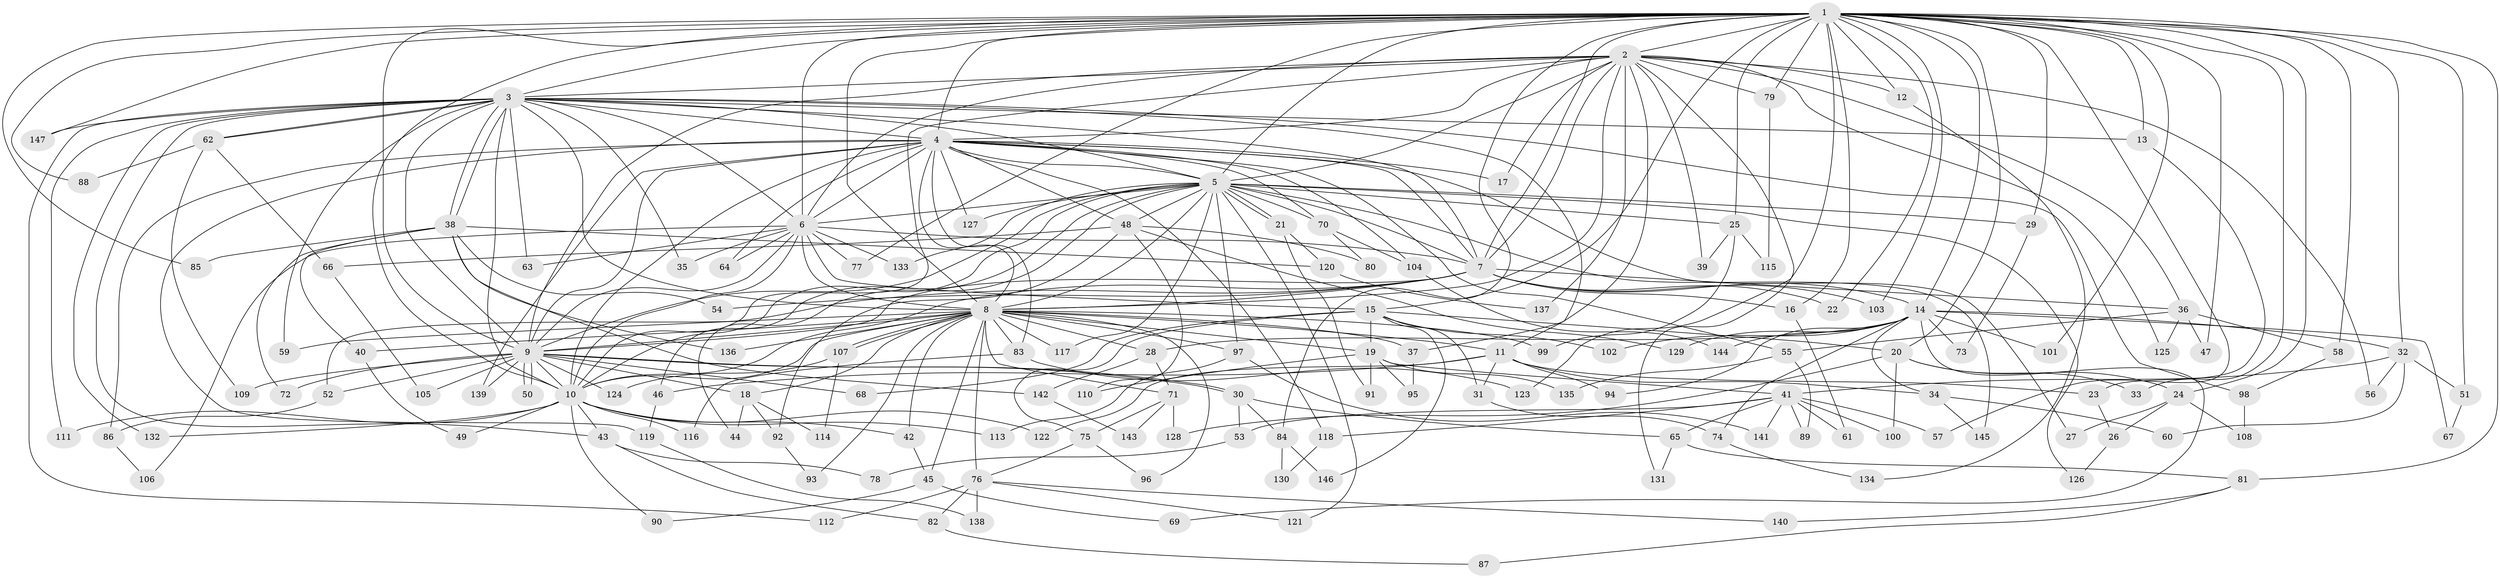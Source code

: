 // coarse degree distribution, {35: 0.008695652173913044, 32: 0.008695652173913044, 25: 0.008695652173913044, 30: 0.008695652173913044, 11: 0.008695652173913044, 22: 0.008695652173913044, 19: 0.008695652173913044, 8: 0.008695652173913044, 3: 0.19130434782608696, 14: 0.008695652173913044, 2: 0.5130434782608696, 6: 0.02608695652173913, 15: 0.008695652173913044, 4: 0.12173913043478261, 5: 0.043478260869565216, 7: 0.008695652173913044, 1: 0.008695652173913044}
// Generated by graph-tools (version 1.1) at 2025/51/02/27/25 19:51:53]
// undirected, 147 vertices, 319 edges
graph export_dot {
graph [start="1"]
  node [color=gray90,style=filled];
  1;
  2;
  3;
  4;
  5;
  6;
  7;
  8;
  9;
  10;
  11;
  12;
  13;
  14;
  15;
  16;
  17;
  18;
  19;
  20;
  21;
  22;
  23;
  24;
  25;
  26;
  27;
  28;
  29;
  30;
  31;
  32;
  33;
  34;
  35;
  36;
  37;
  38;
  39;
  40;
  41;
  42;
  43;
  44;
  45;
  46;
  47;
  48;
  49;
  50;
  51;
  52;
  53;
  54;
  55;
  56;
  57;
  58;
  59;
  60;
  61;
  62;
  63;
  64;
  65;
  66;
  67;
  68;
  69;
  70;
  71;
  72;
  73;
  74;
  75;
  76;
  77;
  78;
  79;
  80;
  81;
  82;
  83;
  84;
  85;
  86;
  87;
  88;
  89;
  90;
  91;
  92;
  93;
  94;
  95;
  96;
  97;
  98;
  99;
  100;
  101;
  102;
  103;
  104;
  105;
  106;
  107;
  108;
  109;
  110;
  111;
  112;
  113;
  114;
  115;
  116;
  117;
  118;
  119;
  120;
  121;
  122;
  123;
  124;
  125;
  126;
  127;
  128;
  129;
  130;
  131;
  132;
  133;
  134;
  135;
  136;
  137;
  138;
  139;
  140;
  141;
  142;
  143;
  144;
  145;
  146;
  147;
  1 -- 2;
  1 -- 3;
  1 -- 4;
  1 -- 5;
  1 -- 6;
  1 -- 7;
  1 -- 8;
  1 -- 9;
  1 -- 10;
  1 -- 12;
  1 -- 13;
  1 -- 14;
  1 -- 15;
  1 -- 16;
  1 -- 20;
  1 -- 22;
  1 -- 24;
  1 -- 25;
  1 -- 29;
  1 -- 32;
  1 -- 33;
  1 -- 47;
  1 -- 51;
  1 -- 57;
  1 -- 58;
  1 -- 77;
  1 -- 79;
  1 -- 81;
  1 -- 84;
  1 -- 85;
  1 -- 88;
  1 -- 101;
  1 -- 103;
  1 -- 123;
  1 -- 147;
  2 -- 3;
  2 -- 4;
  2 -- 5;
  2 -- 6;
  2 -- 7;
  2 -- 8;
  2 -- 9;
  2 -- 10;
  2 -- 12;
  2 -- 17;
  2 -- 36;
  2 -- 37;
  2 -- 39;
  2 -- 56;
  2 -- 79;
  2 -- 125;
  2 -- 131;
  2 -- 137;
  3 -- 4;
  3 -- 5;
  3 -- 6;
  3 -- 7;
  3 -- 8;
  3 -- 9;
  3 -- 10;
  3 -- 11;
  3 -- 13;
  3 -- 35;
  3 -- 38;
  3 -- 38;
  3 -- 43;
  3 -- 59;
  3 -- 62;
  3 -- 62;
  3 -- 63;
  3 -- 98;
  3 -- 111;
  3 -- 112;
  3 -- 132;
  3 -- 147;
  4 -- 5;
  4 -- 6;
  4 -- 7;
  4 -- 8;
  4 -- 9;
  4 -- 10;
  4 -- 17;
  4 -- 27;
  4 -- 48;
  4 -- 55;
  4 -- 64;
  4 -- 70;
  4 -- 83;
  4 -- 86;
  4 -- 104;
  4 -- 118;
  4 -- 119;
  4 -- 127;
  4 -- 139;
  5 -- 6;
  5 -- 7;
  5 -- 8;
  5 -- 9;
  5 -- 10;
  5 -- 21;
  5 -- 21;
  5 -- 25;
  5 -- 29;
  5 -- 44;
  5 -- 46;
  5 -- 48;
  5 -- 70;
  5 -- 97;
  5 -- 117;
  5 -- 121;
  5 -- 126;
  5 -- 127;
  5 -- 133;
  5 -- 145;
  6 -- 7;
  6 -- 8;
  6 -- 9;
  6 -- 10;
  6 -- 15;
  6 -- 35;
  6 -- 63;
  6 -- 64;
  6 -- 77;
  6 -- 106;
  6 -- 133;
  7 -- 8;
  7 -- 9;
  7 -- 10;
  7 -- 14;
  7 -- 16;
  7 -- 22;
  7 -- 36;
  7 -- 52;
  7 -- 54;
  7 -- 103;
  8 -- 9;
  8 -- 10;
  8 -- 11;
  8 -- 18;
  8 -- 19;
  8 -- 28;
  8 -- 37;
  8 -- 40;
  8 -- 42;
  8 -- 45;
  8 -- 59;
  8 -- 71;
  8 -- 76;
  8 -- 83;
  8 -- 93;
  8 -- 96;
  8 -- 97;
  8 -- 99;
  8 -- 107;
  8 -- 107;
  8 -- 117;
  8 -- 136;
  9 -- 10;
  9 -- 18;
  9 -- 30;
  9 -- 30;
  9 -- 50;
  9 -- 50;
  9 -- 52;
  9 -- 68;
  9 -- 72;
  9 -- 105;
  9 -- 109;
  9 -- 124;
  9 -- 139;
  10 -- 42;
  10 -- 43;
  10 -- 49;
  10 -- 90;
  10 -- 111;
  10 -- 113;
  10 -- 116;
  10 -- 122;
  10 -- 132;
  11 -- 23;
  11 -- 31;
  11 -- 34;
  11 -- 46;
  11 -- 94;
  11 -- 122;
  12 -- 134;
  13 -- 23;
  14 -- 28;
  14 -- 32;
  14 -- 34;
  14 -- 67;
  14 -- 69;
  14 -- 73;
  14 -- 74;
  14 -- 94;
  14 -- 101;
  14 -- 102;
  14 -- 129;
  14 -- 144;
  15 -- 19;
  15 -- 20;
  15 -- 31;
  15 -- 68;
  15 -- 75;
  15 -- 102;
  15 -- 146;
  16 -- 61;
  18 -- 44;
  18 -- 92;
  18 -- 114;
  19 -- 41;
  19 -- 91;
  19 -- 95;
  19 -- 110;
  19 -- 135;
  20 -- 24;
  20 -- 33;
  20 -- 100;
  20 -- 128;
  21 -- 91;
  21 -- 120;
  23 -- 26;
  24 -- 26;
  24 -- 27;
  24 -- 108;
  25 -- 39;
  25 -- 99;
  25 -- 115;
  26 -- 126;
  28 -- 71;
  28 -- 142;
  29 -- 73;
  30 -- 53;
  30 -- 65;
  30 -- 84;
  31 -- 74;
  32 -- 41;
  32 -- 51;
  32 -- 56;
  32 -- 60;
  34 -- 60;
  34 -- 145;
  36 -- 47;
  36 -- 55;
  36 -- 58;
  36 -- 125;
  37 -- 95;
  38 -- 40;
  38 -- 54;
  38 -- 72;
  38 -- 85;
  38 -- 120;
  38 -- 136;
  38 -- 142;
  40 -- 49;
  41 -- 53;
  41 -- 57;
  41 -- 61;
  41 -- 65;
  41 -- 89;
  41 -- 100;
  41 -- 118;
  41 -- 141;
  42 -- 45;
  43 -- 78;
  43 -- 82;
  45 -- 69;
  45 -- 90;
  46 -- 119;
  48 -- 66;
  48 -- 80;
  48 -- 92;
  48 -- 110;
  48 -- 129;
  51 -- 67;
  52 -- 86;
  53 -- 78;
  55 -- 89;
  55 -- 135;
  58 -- 98;
  62 -- 66;
  62 -- 88;
  62 -- 109;
  65 -- 81;
  65 -- 131;
  66 -- 105;
  70 -- 80;
  70 -- 104;
  71 -- 75;
  71 -- 128;
  71 -- 143;
  74 -- 134;
  75 -- 76;
  75 -- 96;
  76 -- 82;
  76 -- 112;
  76 -- 121;
  76 -- 138;
  76 -- 140;
  79 -- 115;
  81 -- 87;
  81 -- 140;
  82 -- 87;
  83 -- 116;
  83 -- 123;
  84 -- 130;
  84 -- 146;
  86 -- 106;
  92 -- 93;
  97 -- 113;
  97 -- 141;
  98 -- 108;
  104 -- 144;
  107 -- 114;
  107 -- 124;
  118 -- 130;
  119 -- 138;
  120 -- 137;
  142 -- 143;
}
